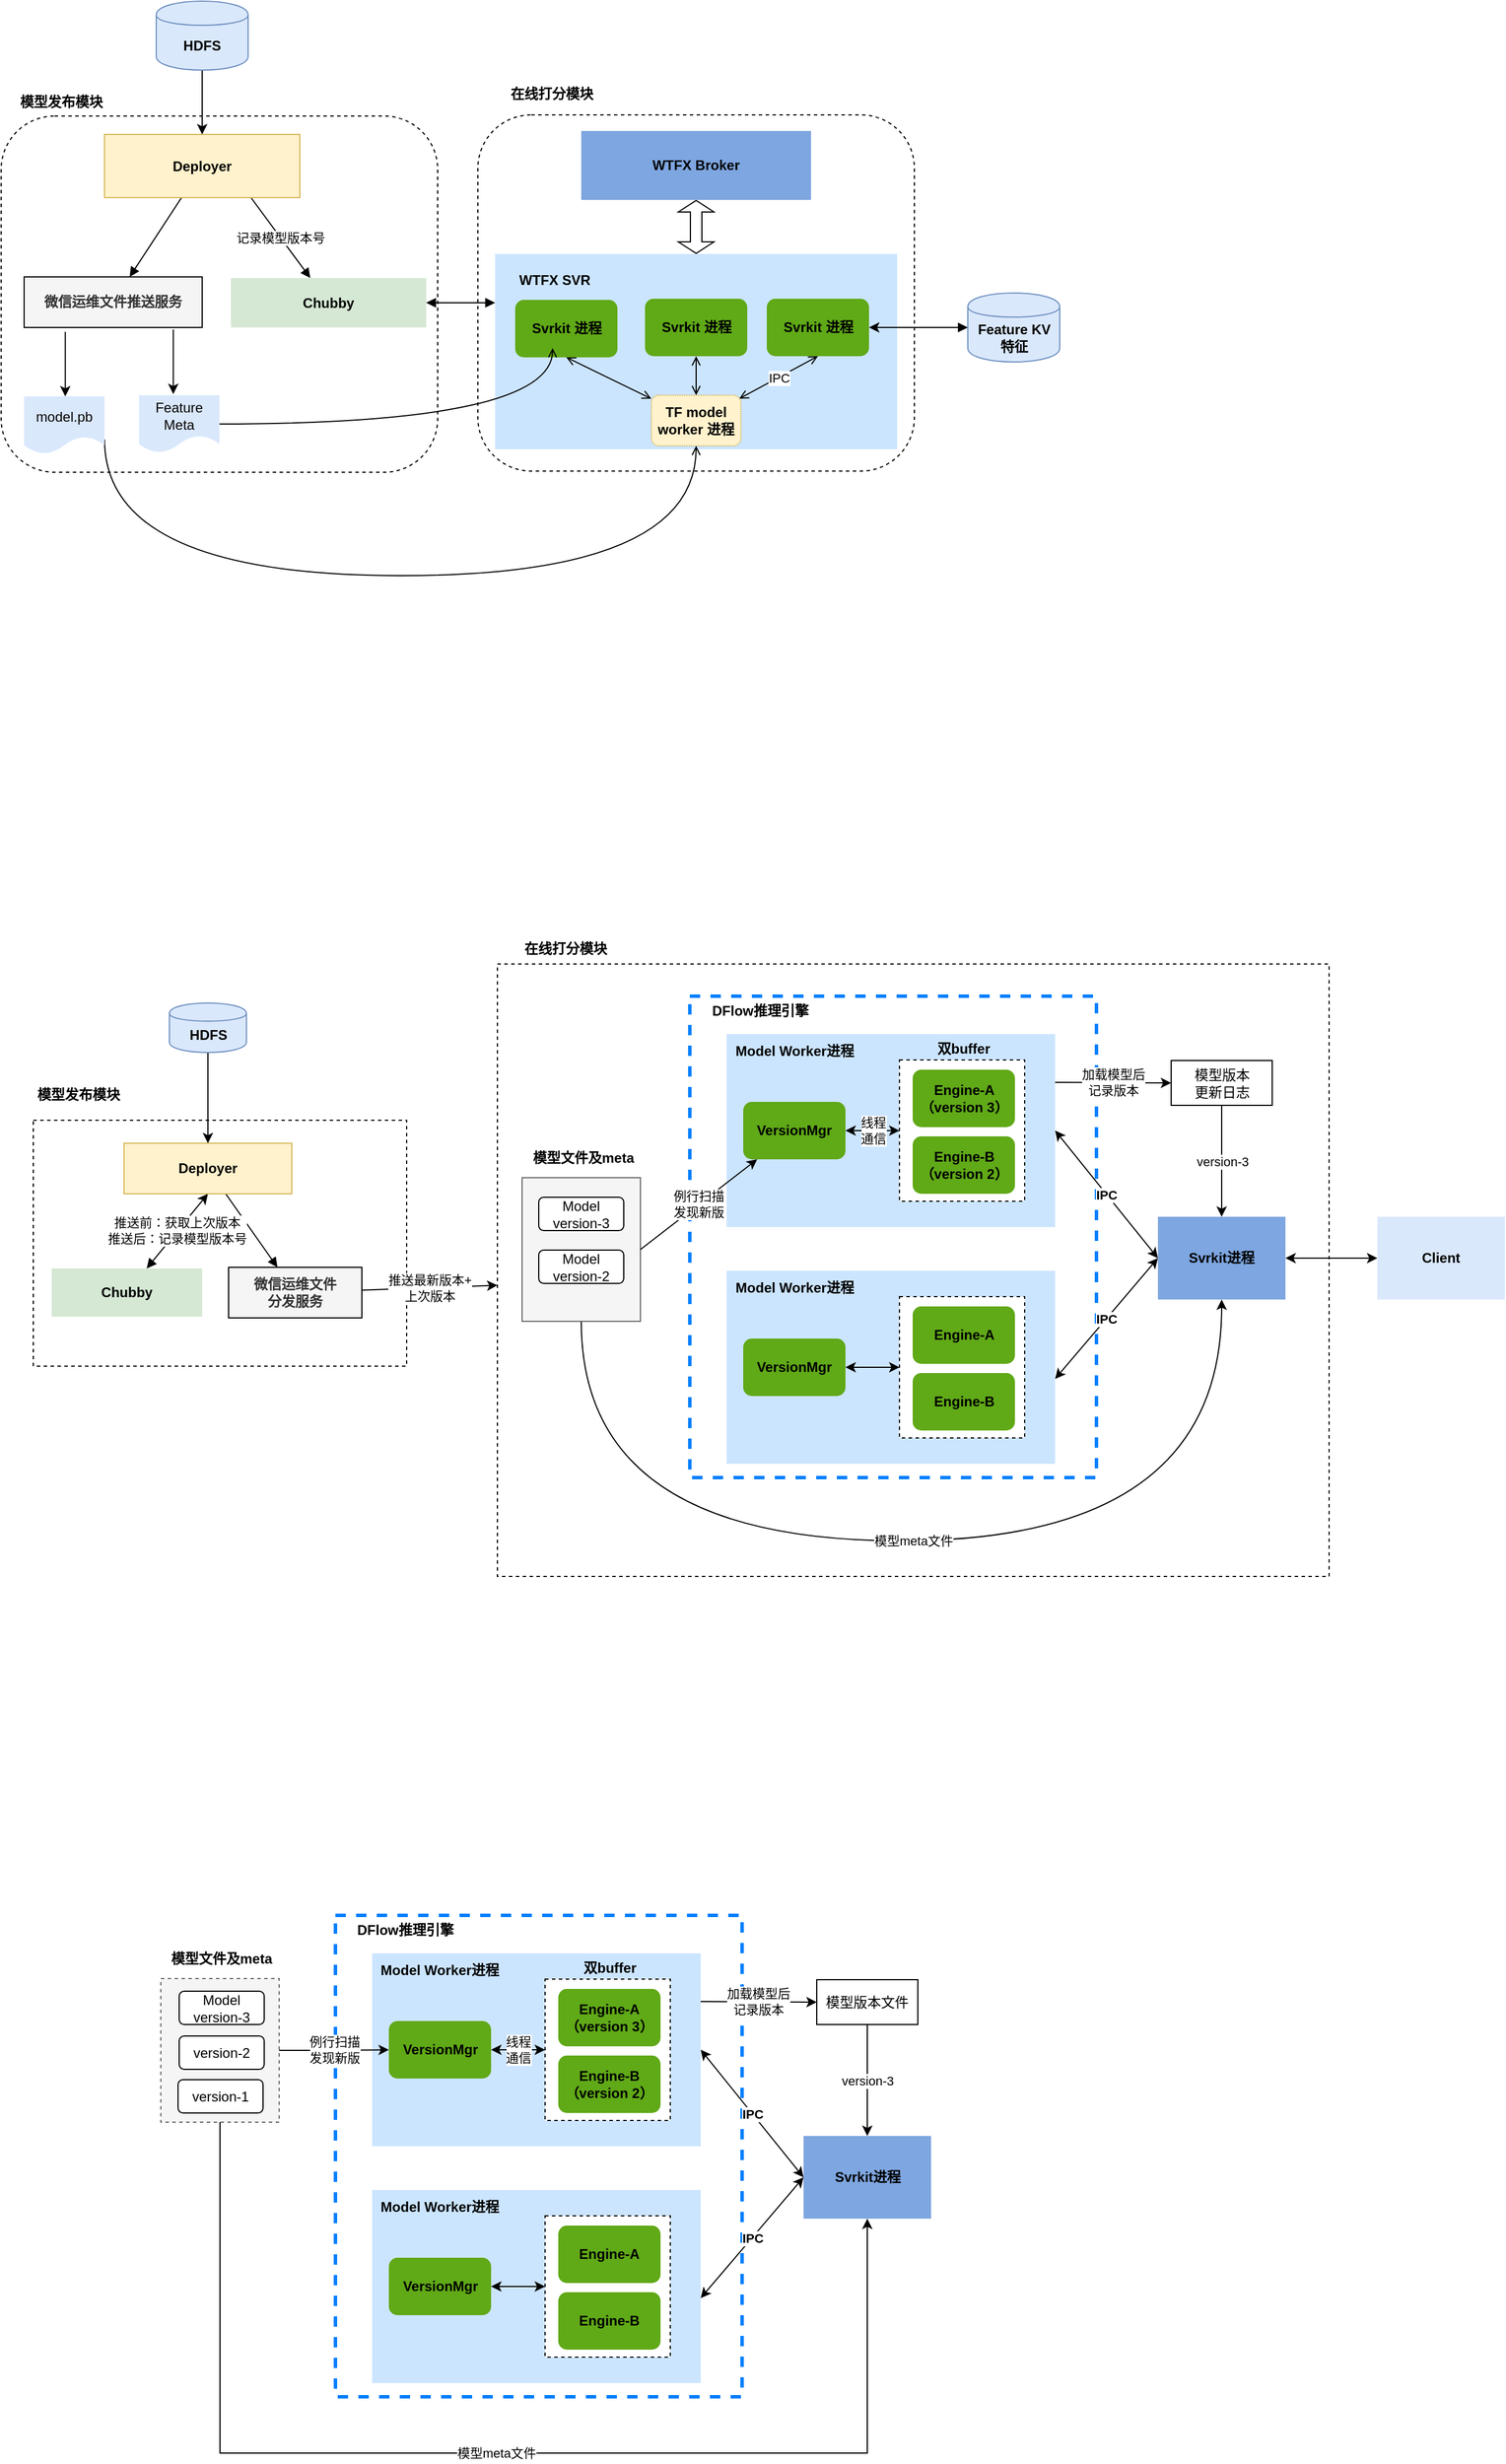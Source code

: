 <mxfile version="12.9.2" type="github">
  <diagram id="jlg6p4hdJjAZT79-fy-0" name="Page-1">
    <mxGraphModel dx="216" dy="-1846" grid="0" gridSize="10" guides="1" tooltips="1" connect="1" arrows="1" fold="1" page="1" pageScale="1" pageWidth="1169" pageHeight="827" math="0" shadow="0">
      <root>
        <mxCell id="0" />
        <mxCell id="1" parent="0" />
        <mxCell id="R3uoQCx4osy4VZ1zZKen-3" value="" style="rounded=0;whiteSpace=wrap;html=1;dashed=1;" vertex="1" parent="1">
          <mxGeometry x="1248" y="3564" width="325" height="214" as="geometry" />
        </mxCell>
        <mxCell id="R3uoQCx4osy4VZ1zZKen-147" value="" style="rounded=0;whiteSpace=wrap;html=1;dashed=1;" vertex="1" parent="1">
          <mxGeometry x="1652" y="3428" width="724" height="533" as="geometry" />
        </mxCell>
        <mxCell id="R3uoQCx4osy4VZ1zZKen-104" value="" style="rounded=0;whiteSpace=wrap;html=1;dashed=1;gradientColor=none;strokeColor=#007FFF;strokeWidth=3;" vertex="1" parent="1">
          <mxGeometry x="1511" y="4256" width="354" height="419" as="geometry" />
        </mxCell>
        <mxCell id="R3uoQCx4osy4VZ1zZKen-98" value="&lt;b&gt;IPC&lt;/b&gt;" style="rounded=0;orthogonalLoop=1;jettySize=auto;html=1;exitX=1;exitY=0.5;exitDx=0;exitDy=0;entryX=0;entryY=0.5;entryDx=0;entryDy=0;startArrow=classic;startFill=1;endArrow=classic;endFill=1;" edge="1" parent="1" source="R3uoQCx4osy4VZ1zZKen-60" target="R3uoQCx4osy4VZ1zZKen-64">
          <mxGeometry relative="1" as="geometry" />
        </mxCell>
        <mxCell id="R3uoQCx4osy4VZ1zZKen-101" value="加载模型后&lt;br&gt;记录版本" style="edgeStyle=none;rounded=0;orthogonalLoop=1;jettySize=auto;html=1;exitX=1;exitY=0.25;exitDx=0;exitDy=0;entryX=0;entryY=0.5;entryDx=0;entryDy=0;startArrow=none;startFill=0;endArrow=classic;endFill=1;" edge="1" parent="1" source="R3uoQCx4osy4VZ1zZKen-60" target="R3uoQCx4osy4VZ1zZKen-70">
          <mxGeometry relative="1" as="geometry" />
        </mxCell>
        <mxCell id="R3uoQCx4osy4VZ1zZKen-60" value="" style="rounded=0;whiteSpace=wrap;html=1;strokeColor=none;fillColor=#cce5ff;" vertex="1" parent="1">
          <mxGeometry x="1543" y="4289" width="286" height="168" as="geometry" />
        </mxCell>
        <mxCell id="R3uoQCx4osy4VZ1zZKen-82" value="" style="rounded=0;whiteSpace=wrap;html=1;gradientColor=none;dashed=1;" vertex="1" parent="1">
          <mxGeometry x="1693.5" y="4311.5" width="109" height="123" as="geometry" />
        </mxCell>
        <mxCell id="R3uoQCx4osy4VZ1zZKen-108" value="模型meta文件" style="edgeStyle=orthogonalEdgeStyle;rounded=0;orthogonalLoop=1;jettySize=auto;html=1;exitX=0.5;exitY=1;exitDx=0;exitDy=0;entryX=0.5;entryY=1;entryDx=0;entryDy=0;startArrow=none;startFill=0;endArrow=classic;endFill=1;" edge="1" parent="1" source="R3uoQCx4osy4VZ1zZKen-59" target="R3uoQCx4osy4VZ1zZKen-64">
          <mxGeometry relative="1" as="geometry">
            <Array as="points">
              <mxPoint x="1411" y="4724" />
              <mxPoint x="1974" y="4724" />
            </Array>
          </mxGeometry>
        </mxCell>
        <mxCell id="R3uoQCx4osy4VZ1zZKen-59" value="" style="rounded=0;whiteSpace=wrap;html=1;fillColor=#f5f5f5;strokeColor=#666666;fontColor=#333333;gradientColor=none;dashed=1;" vertex="1" parent="1">
          <mxGeometry x="1359" y="4311" width="103" height="125" as="geometry" />
        </mxCell>
        <mxCell id="dnJMGfBmJFgWjtmACm4c-8" value="" style="rounded=1;whiteSpace=wrap;html=1;dashed=1;" parent="1" vertex="1">
          <mxGeometry x="1635" y="2689" width="380" height="310" as="geometry" />
        </mxCell>
        <mxCell id="dnJMGfBmJFgWjtmACm4c-6" value="" style="rounded=1;whiteSpace=wrap;html=1;dashed=1;" parent="1" vertex="1">
          <mxGeometry x="1220" y="2690" width="380" height="310" as="geometry" />
        </mxCell>
        <mxCell id="Jd4I1eh-sH8zsF8_gIa--13" style="rounded=0;orthogonalLoop=1;jettySize=auto;html=1;exitX=0.5;exitY=1;exitDx=0;exitDy=0;shape=flexArrow;startArrow=block;startSize=3;endSize=3;" parent="1" source="Jd4I1eh-sH8zsF8_gIa--1" target="Jd4I1eh-sH8zsF8_gIa--3" edge="1">
          <mxGeometry relative="1" as="geometry" />
        </mxCell>
        <mxCell id="Jd4I1eh-sH8zsF8_gIa--1" value="&lt;b&gt;WTFX Broker&lt;/b&gt;" style="rounded=0;whiteSpace=wrap;html=1;labelBackgroundColor=none;strokeColor=none;strokeWidth=1;fillColor=#7EA6E0;" parent="1" vertex="1">
          <mxGeometry x="1725" y="2703" width="200" height="60" as="geometry" />
        </mxCell>
        <mxCell id="Jd4I1eh-sH8zsF8_gIa--3" value="" style="rounded=0;whiteSpace=wrap;html=1;strokeColor=none;fillColor=#cce5ff;" parent="1" vertex="1">
          <mxGeometry x="1650" y="2810" width="350" height="170" as="geometry" />
        </mxCell>
        <mxCell id="Jd4I1eh-sH8zsF8_gIa--15" style="edgeStyle=none;rounded=0;orthogonalLoop=1;jettySize=auto;html=1;exitX=0.5;exitY=1;exitDx=0;exitDy=0;startArrow=open;endArrow=open;endFill=0;startFill=0;" parent="1" source="Jd4I1eh-sH8zsF8_gIa--4" target="Jd4I1eh-sH8zsF8_gIa--7" edge="1">
          <mxGeometry relative="1" as="geometry" />
        </mxCell>
        <mxCell id="Jd4I1eh-sH8zsF8_gIa--4" value="&lt;font color=&quot;#000000&quot;&gt;&lt;b&gt;Svrkit 进程&lt;/b&gt;&lt;/font&gt;" style="rounded=1;whiteSpace=wrap;html=1;dashed=1;dashPattern=1 1;strokeColor=none;strokeWidth=1;fillColor=#60a917;fontColor=#ffffff;" parent="1" vertex="1">
          <mxGeometry x="1667.5" y="2850" width="89" height="50" as="geometry" />
        </mxCell>
        <mxCell id="Jd4I1eh-sH8zsF8_gIa--16" style="edgeStyle=none;rounded=0;orthogonalLoop=1;jettySize=auto;html=1;exitX=0.5;exitY=1;exitDx=0;exitDy=0;entryX=0.5;entryY=0;entryDx=0;entryDy=0;startArrow=open;startFill=0;endArrow=open;endFill=0;" parent="1" source="Jd4I1eh-sH8zsF8_gIa--5" target="Jd4I1eh-sH8zsF8_gIa--7" edge="1">
          <mxGeometry relative="1" as="geometry" />
        </mxCell>
        <mxCell id="Jd4I1eh-sH8zsF8_gIa--5" value="&lt;font color=&quot;#000000&quot;&gt;&lt;b&gt;Svrkit 进程&lt;/b&gt;&lt;/font&gt;" style="rounded=1;whiteSpace=wrap;html=1;dashed=1;dashPattern=1 1;strokeColor=none;strokeWidth=1;fillColor=#60a917;fontColor=#ffffff;" parent="1" vertex="1">
          <mxGeometry x="1780.5" y="2849" width="89" height="50" as="geometry" />
        </mxCell>
        <mxCell id="Jd4I1eh-sH8zsF8_gIa--17" value="IPC" style="edgeStyle=none;rounded=0;orthogonalLoop=1;jettySize=auto;html=1;exitX=0.5;exitY=1;exitDx=0;exitDy=0;entryX=0.981;entryY=0.068;entryDx=0;entryDy=0;entryPerimeter=0;startArrow=open;startFill=0;endArrow=open;endFill=0;" parent="1" source="Jd4I1eh-sH8zsF8_gIa--6" target="Jd4I1eh-sH8zsF8_gIa--7" edge="1">
          <mxGeometry relative="1" as="geometry" />
        </mxCell>
        <mxCell id="Jd4I1eh-sH8zsF8_gIa--6" value="&lt;font color=&quot;#000000&quot;&gt;&lt;b&gt;Svrkit 进程&lt;/b&gt;&lt;/font&gt;" style="rounded=1;whiteSpace=wrap;html=1;dashed=1;dashPattern=1 1;strokeColor=none;strokeWidth=1;fillColor=#60a917;fontColor=#ffffff;" parent="1" vertex="1">
          <mxGeometry x="1886.5" y="2849" width="89" height="50" as="geometry" />
        </mxCell>
        <mxCell id="Jd4I1eh-sH8zsF8_gIa--7" value="&lt;b&gt;TF model worker 进程&lt;/b&gt;" style="rounded=1;whiteSpace=wrap;html=1;dashed=1;dashPattern=1 1;strokeColor=#d6b656;strokeWidth=1;fillColor=#fff2cc;" parent="1" vertex="1">
          <mxGeometry x="1786" y="2933" width="78" height="44" as="geometry" />
        </mxCell>
        <mxCell id="Jd4I1eh-sH8zsF8_gIa--18" value="&lt;b&gt;WTFX SVR&lt;/b&gt;" style="text;html=1;strokeColor=none;fillColor=none;align=center;verticalAlign=middle;whiteSpace=wrap;rounded=0;" parent="1" vertex="1">
          <mxGeometry x="1666.5" y="2823" width="70" height="20" as="geometry" />
        </mxCell>
        <mxCell id="Jd4I1eh-sH8zsF8_gIa--20" value="" style="edgeStyle=none;rounded=0;orthogonalLoop=1;jettySize=auto;html=1;startArrow=block;" parent="1" source="Jd4I1eh-sH8zsF8_gIa--19" target="Jd4I1eh-sH8zsF8_gIa--6" edge="1">
          <mxGeometry relative="1" as="geometry" />
        </mxCell>
        <mxCell id="Jd4I1eh-sH8zsF8_gIa--19" value="&lt;b&gt;Feature KV&lt;br&gt;特征&lt;/b&gt;" style="shape=cylinder;whiteSpace=wrap;html=1;boundedLbl=1;backgroundOutline=1;strokeColor=#6c8ebf;fillColor=#dae8fc;" parent="1" vertex="1">
          <mxGeometry x="2061.5" y="2844" width="80" height="60" as="geometry" />
        </mxCell>
        <mxCell id="Jd4I1eh-sH8zsF8_gIa--25" value="" style="edgeStyle=none;rounded=0;orthogonalLoop=1;jettySize=auto;html=1;startArrow=none;endArrow=block;endFill=1;startFill=0;" parent="1" source="Jd4I1eh-sH8zsF8_gIa--21" target="Jd4I1eh-sH8zsF8_gIa--22" edge="1">
          <mxGeometry relative="1" as="geometry" />
        </mxCell>
        <mxCell id="Jd4I1eh-sH8zsF8_gIa--38" value="记录模型版本号" style="rounded=0;orthogonalLoop=1;jettySize=auto;html=1;exitX=0.75;exitY=1;exitDx=0;exitDy=0;startArrow=none;startFill=0;endArrow=block;endFill=1;" parent="1" source="Jd4I1eh-sH8zsF8_gIa--21" target="Jd4I1eh-sH8zsF8_gIa--37" edge="1">
          <mxGeometry relative="1" as="geometry" />
        </mxCell>
        <mxCell id="Jd4I1eh-sH8zsF8_gIa--21" value="&lt;b&gt;Deployer&lt;/b&gt;" style="rounded=0;whiteSpace=wrap;html=1;labelBackgroundColor=none;strokeColor=#d6b656;strokeWidth=1;fillColor=#fff2cc;" parent="1" vertex="1">
          <mxGeometry x="1310" y="2706" width="170" height="55" as="geometry" />
        </mxCell>
        <mxCell id="Jd4I1eh-sH8zsF8_gIa--22" value="&lt;b&gt;微信运维文件推送服务&lt;/b&gt;" style="rounded=0;whiteSpace=wrap;html=1;labelBackgroundColor=none;strokeColor=#000000;strokeWidth=1;fillColor=#f5f5f5;fontColor=#333333;" parent="1" vertex="1">
          <mxGeometry x="1240" y="2830" width="155" height="44" as="geometry" />
        </mxCell>
        <mxCell id="Jd4I1eh-sH8zsF8_gIa--35" style="edgeStyle=orthogonalEdgeStyle;curved=1;rounded=0;orthogonalLoop=1;jettySize=auto;html=1;exitX=1;exitY=0.75;exitDx=0;exitDy=0;entryX=0.5;entryY=1;entryDx=0;entryDy=0;startArrow=none;startFill=0;endArrow=open;endFill=0;" parent="1" source="Jd4I1eh-sH8zsF8_gIa--30" target="Jd4I1eh-sH8zsF8_gIa--7" edge="1">
          <mxGeometry relative="1" as="geometry">
            <Array as="points">
              <mxPoint x="1310" y="3090" />
              <mxPoint x="1825" y="3090" />
            </Array>
          </mxGeometry>
        </mxCell>
        <mxCell id="Jd4I1eh-sH8zsF8_gIa--30" value="model.pb" style="shape=document;whiteSpace=wrap;html=1;boundedLbl=1;strokeColor=none;fillColor=#dae8fc;" parent="1" vertex="1">
          <mxGeometry x="1240" y="2934" width="70" height="50" as="geometry" />
        </mxCell>
        <mxCell id="Jd4I1eh-sH8zsF8_gIa--36" style="edgeStyle=orthogonalEdgeStyle;curved=1;rounded=0;orthogonalLoop=1;jettySize=auto;html=1;exitX=1;exitY=0.5;exitDx=0;exitDy=0;entryX=0.143;entryY=0.482;entryDx=0;entryDy=0;startArrow=none;startFill=0;endArrow=open;endFill=0;entryPerimeter=0;" parent="1" source="Jd4I1eh-sH8zsF8_gIa--31" target="Jd4I1eh-sH8zsF8_gIa--3" edge="1">
          <mxGeometry relative="1" as="geometry">
            <Array as="points">
              <mxPoint x="1700" y="2958" />
            </Array>
          </mxGeometry>
        </mxCell>
        <mxCell id="Jd4I1eh-sH8zsF8_gIa--31" value="Feature Meta" style="shape=document;whiteSpace=wrap;html=1;boundedLbl=1;strokeColor=none;fillColor=#dae8fc;" parent="1" vertex="1">
          <mxGeometry x="1340" y="2933" width="70" height="50" as="geometry" />
        </mxCell>
        <mxCell id="Jd4I1eh-sH8zsF8_gIa--39" style="edgeStyle=none;rounded=0;orthogonalLoop=1;jettySize=auto;html=1;exitX=1;exitY=0.5;exitDx=0;exitDy=0;startArrow=block;startFill=1;endArrow=block;endFill=1;entryX=0;entryY=0.25;entryDx=0;entryDy=0;" parent="1" source="Jd4I1eh-sH8zsF8_gIa--37" target="Jd4I1eh-sH8zsF8_gIa--3" edge="1">
          <mxGeometry relative="1" as="geometry" />
        </mxCell>
        <mxCell id="Jd4I1eh-sH8zsF8_gIa--37" value="&lt;b&gt;Chubby&lt;/b&gt;" style="rounded=0;whiteSpace=wrap;html=1;labelBackgroundColor=none;strokeColor=none;strokeWidth=1;fillColor=#d5e8d4;" parent="1" vertex="1">
          <mxGeometry x="1420" y="2831" width="170" height="43" as="geometry" />
        </mxCell>
        <mxCell id="dnJMGfBmJFgWjtmACm4c-3" style="edgeStyle=orthogonalEdgeStyle;rounded=0;orthogonalLoop=1;jettySize=auto;html=1;exitX=0.25;exitY=1;exitDx=0;exitDy=0;" parent="1" edge="1">
          <mxGeometry relative="1" as="geometry">
            <mxPoint x="1369.833" y="2932" as="targetPoint" />
            <mxPoint x="1369.833" y="2875.833" as="sourcePoint" />
          </mxGeometry>
        </mxCell>
        <mxCell id="dnJMGfBmJFgWjtmACm4c-5" value="" style="edgeStyle=orthogonalEdgeStyle;rounded=0;orthogonalLoop=1;jettySize=auto;html=1;" parent="1" source="dnJMGfBmJFgWjtmACm4c-4" target="Jd4I1eh-sH8zsF8_gIa--21" edge="1">
          <mxGeometry relative="1" as="geometry" />
        </mxCell>
        <mxCell id="dnJMGfBmJFgWjtmACm4c-4" value="&lt;b&gt;HDFS&lt;/b&gt;" style="shape=cylinder;whiteSpace=wrap;html=1;boundedLbl=1;backgroundOutline=1;strokeColor=#6c8ebf;fillColor=#dae8fc;" parent="1" vertex="1">
          <mxGeometry x="1355" y="2590" width="80" height="60" as="geometry" />
        </mxCell>
        <mxCell id="dnJMGfBmJFgWjtmACm4c-7" style="edgeStyle=orthogonalEdgeStyle;rounded=0;orthogonalLoop=1;jettySize=auto;html=1;exitX=0.25;exitY=1;exitDx=0;exitDy=0;" parent="1" edge="1">
          <mxGeometry relative="1" as="geometry">
            <mxPoint x="1275.833" y="2934" as="targetPoint" />
            <mxPoint x="1275.833" y="2877.833" as="sourcePoint" />
          </mxGeometry>
        </mxCell>
        <mxCell id="dnJMGfBmJFgWjtmACm4c-11" value="&lt;b&gt;模型发布模块&lt;/b&gt;" style="text;html=1;strokeColor=none;fillColor=none;align=center;verticalAlign=middle;whiteSpace=wrap;rounded=0;dashed=1;" parent="1" vertex="1">
          <mxGeometry x="1235" y="2668" width="75" height="20" as="geometry" />
        </mxCell>
        <mxCell id="dnJMGfBmJFgWjtmACm4c-12" value="&lt;b&gt;在线打分模块&lt;/b&gt;" style="text;html=1;strokeColor=none;fillColor=none;align=center;verticalAlign=middle;whiteSpace=wrap;rounded=0;dashed=1;" parent="1" vertex="1">
          <mxGeometry x="1661.5" y="2661" width="75" height="20" as="geometry" />
        </mxCell>
        <mxCell id="R3uoQCx4osy4VZ1zZKen-17" value="" style="edgeStyle=none;rounded=0;orthogonalLoop=1;jettySize=auto;html=1;startArrow=none;endArrow=block;endFill=1;startFill=0;" edge="1" parent="1" source="R3uoQCx4osy4VZ1zZKen-19" target="R3uoQCx4osy4VZ1zZKen-20">
          <mxGeometry relative="1" as="geometry" />
        </mxCell>
        <mxCell id="R3uoQCx4osy4VZ1zZKen-18" value="推送前：获取上次版本&lt;br&gt;推送后：记录模型版本号" style="rounded=0;orthogonalLoop=1;jettySize=auto;html=1;exitX=0.5;exitY=1;exitDx=0;exitDy=0;startArrow=classic;startFill=1;endArrow=block;endFill=1;" edge="1" parent="1" source="R3uoQCx4osy4VZ1zZKen-19" target="R3uoQCx4osy4VZ1zZKen-26">
          <mxGeometry relative="1" as="geometry" />
        </mxCell>
        <mxCell id="R3uoQCx4osy4VZ1zZKen-19" value="&lt;b&gt;Deployer&lt;/b&gt;" style="rounded=0;whiteSpace=wrap;html=1;labelBackgroundColor=none;strokeColor=#d6b656;strokeWidth=1;fillColor=#fff2cc;" vertex="1" parent="1">
          <mxGeometry x="1327" y="3584" width="146" height="44" as="geometry" />
        </mxCell>
        <mxCell id="R3uoQCx4osy4VZ1zZKen-156" value="推送最新版本+&lt;br&gt;上次版本" style="rounded=0;orthogonalLoop=1;jettySize=auto;html=1;startArrow=none;startFill=0;endArrow=classic;endFill=1;" edge="1" parent="1" source="R3uoQCx4osy4VZ1zZKen-20" target="R3uoQCx4osy4VZ1zZKen-147">
          <mxGeometry relative="1" as="geometry" />
        </mxCell>
        <mxCell id="R3uoQCx4osy4VZ1zZKen-20" value="&lt;b&gt;微信运维文件&lt;br&gt;分发服务&lt;/b&gt;" style="rounded=0;whiteSpace=wrap;html=1;labelBackgroundColor=none;strokeColor=#000000;strokeWidth=1;fillColor=#f5f5f5;fontColor=#333333;" vertex="1" parent="1">
          <mxGeometry x="1418" y="3692" width="116" height="44" as="geometry" />
        </mxCell>
        <mxCell id="R3uoQCx4osy4VZ1zZKen-26" value="&lt;b&gt;Chubby&lt;/b&gt;" style="rounded=0;whiteSpace=wrap;html=1;labelBackgroundColor=none;strokeColor=none;strokeWidth=1;fillColor=#d5e8d4;" vertex="1" parent="1">
          <mxGeometry x="1264" y="3693" width="131" height="42" as="geometry" />
        </mxCell>
        <mxCell id="R3uoQCx4osy4VZ1zZKen-28" value="" style="edgeStyle=orthogonalEdgeStyle;rounded=0;orthogonalLoop=1;jettySize=auto;html=1;" edge="1" parent="1" source="R3uoQCx4osy4VZ1zZKen-29" target="R3uoQCx4osy4VZ1zZKen-19">
          <mxGeometry relative="1" as="geometry" />
        </mxCell>
        <mxCell id="R3uoQCx4osy4VZ1zZKen-29" value="&lt;b&gt;HDFS&lt;/b&gt;" style="shape=cylinder;whiteSpace=wrap;html=1;boundedLbl=1;backgroundOutline=1;strokeColor=#6c8ebf;fillColor=#dae8fc;" vertex="1" parent="1">
          <mxGeometry x="1366.5" y="3462" width="67" height="43" as="geometry" />
        </mxCell>
        <mxCell id="R3uoQCx4osy4VZ1zZKen-31" value="&lt;b&gt;模型发布模块&lt;/b&gt;" style="text;html=1;strokeColor=none;fillColor=none;align=center;verticalAlign=middle;whiteSpace=wrap;rounded=0;dashed=1;" vertex="1" parent="1">
          <mxGeometry x="1250" y="3532" width="75" height="20" as="geometry" />
        </mxCell>
        <mxCell id="R3uoQCx4osy4VZ1zZKen-56" value="Model&lt;br&gt;version-3" style="rounded=1;whiteSpace=wrap;html=1;gradientColor=none;" vertex="1" parent="1">
          <mxGeometry x="1375" y="4322" width="74" height="29" as="geometry" />
        </mxCell>
        <mxCell id="R3uoQCx4osy4VZ1zZKen-57" value="version-2" style="rounded=1;whiteSpace=wrap;html=1;gradientColor=none;" vertex="1" parent="1">
          <mxGeometry x="1375" y="4361" width="74" height="29" as="geometry" />
        </mxCell>
        <mxCell id="R3uoQCx4osy4VZ1zZKen-58" value="version-1" style="rounded=1;whiteSpace=wrap;html=1;gradientColor=none;" vertex="1" parent="1">
          <mxGeometry x="1374" y="4399" width="74" height="29" as="geometry" />
        </mxCell>
        <mxCell id="R3uoQCx4osy4VZ1zZKen-83" value="线程&lt;br&gt;通信" style="edgeStyle=entityRelationEdgeStyle;rounded=0;orthogonalLoop=1;jettySize=auto;html=1;exitX=1;exitY=0.5;exitDx=0;exitDy=0;entryX=0;entryY=0.5;entryDx=0;entryDy=0;startArrow=classic;startFill=1;endArrow=classic;endFill=1;" edge="1" parent="1" source="R3uoQCx4osy4VZ1zZKen-61" target="R3uoQCx4osy4VZ1zZKen-82">
          <mxGeometry relative="1" as="geometry" />
        </mxCell>
        <mxCell id="R3uoQCx4osy4VZ1zZKen-61" value="&lt;font color=&quot;#000000&quot;&gt;&lt;b&gt;VersionMgr&lt;br&gt;&lt;/b&gt;&lt;/font&gt;" style="rounded=1;whiteSpace=wrap;html=1;dashed=1;dashPattern=1 1;strokeColor=none;strokeWidth=1;fillColor=#60a917;fontColor=#ffffff;" vertex="1" parent="1">
          <mxGeometry x="1557.5" y="4348" width="89" height="50" as="geometry" />
        </mxCell>
        <mxCell id="R3uoQCx4osy4VZ1zZKen-62" value="&lt;font color=&quot;#000000&quot;&gt;&lt;b&gt;Engine-A&lt;br&gt;（version 3）&lt;br&gt;&lt;/b&gt;&lt;/font&gt;" style="rounded=1;whiteSpace=wrap;html=1;dashed=1;dashPattern=1 1;strokeColor=none;strokeWidth=1;fillColor=#60a917;fontColor=#ffffff;" vertex="1" parent="1">
          <mxGeometry x="1705" y="4320" width="89" height="50" as="geometry" />
        </mxCell>
        <mxCell id="R3uoQCx4osy4VZ1zZKen-63" value="&lt;b&gt;Model Worker进程&lt;br&gt;&lt;/b&gt;" style="text;html=1;strokeColor=none;fillColor=none;align=center;verticalAlign=middle;whiteSpace=wrap;rounded=0;" vertex="1" parent="1">
          <mxGeometry x="1548" y="4294" width="108" height="20" as="geometry" />
        </mxCell>
        <mxCell id="R3uoQCx4osy4VZ1zZKen-99" value="&lt;b&gt;IPC&lt;/b&gt;" style="edgeStyle=none;rounded=0;orthogonalLoop=1;jettySize=auto;html=1;exitX=0;exitY=0.5;exitDx=0;exitDy=0;entryX=1;entryY=0.56;entryDx=0;entryDy=0;entryPerimeter=0;startArrow=classic;startFill=1;endArrow=classic;endFill=1;" edge="1" parent="1" source="R3uoQCx4osy4VZ1zZKen-64" target="R3uoQCx4osy4VZ1zZKen-86">
          <mxGeometry relative="1" as="geometry" />
        </mxCell>
        <mxCell id="R3uoQCx4osy4VZ1zZKen-64" value="&lt;b&gt;Svrkit进程&lt;/b&gt;" style="rounded=0;whiteSpace=wrap;html=1;labelBackgroundColor=none;strokeColor=none;strokeWidth=1;fillColor=#7EA6E0;" vertex="1" parent="1">
          <mxGeometry x="1918.5" y="4448" width="111" height="72" as="geometry" />
        </mxCell>
        <mxCell id="R3uoQCx4osy4VZ1zZKen-65" value="&lt;b&gt;模型文件及meta&lt;br&gt;&lt;/b&gt;" style="text;html=1;strokeColor=none;fillColor=none;align=center;verticalAlign=middle;whiteSpace=wrap;rounded=0;" vertex="1" parent="1">
          <mxGeometry x="1358" y="4284" width="108" height="20" as="geometry" />
        </mxCell>
        <mxCell id="R3uoQCx4osy4VZ1zZKen-66" value="例行扫描&lt;br&gt;发现新版" style="edgeStyle=orthogonalEdgeStyle;rounded=0;orthogonalLoop=1;jettySize=auto;html=1;exitX=1;exitY=0.5;exitDx=0;exitDy=0;" edge="1" parent="1" source="R3uoQCx4osy4VZ1zZKen-59" target="R3uoQCx4osy4VZ1zZKen-61">
          <mxGeometry relative="1" as="geometry" />
        </mxCell>
        <mxCell id="R3uoQCx4osy4VZ1zZKen-107" value="version-3" style="edgeStyle=none;rounded=0;orthogonalLoop=1;jettySize=auto;html=1;exitX=0.5;exitY=1;exitDx=0;exitDy=0;startArrow=none;startFill=0;endArrow=classic;endFill=1;" edge="1" parent="1" source="R3uoQCx4osy4VZ1zZKen-70" target="R3uoQCx4osy4VZ1zZKen-64">
          <mxGeometry relative="1" as="geometry" />
        </mxCell>
        <mxCell id="R3uoQCx4osy4VZ1zZKen-70" value="模型版本文件" style="rounded=0;whiteSpace=wrap;html=1;gradientColor=none;" vertex="1" parent="1">
          <mxGeometry x="1930" y="4312" width="88" height="39" as="geometry" />
        </mxCell>
        <mxCell id="R3uoQCx4osy4VZ1zZKen-81" value="&lt;font color=&quot;#000000&quot;&gt;&lt;b&gt;Engine-B&lt;br&gt;（version 2）&lt;br&gt;&lt;/b&gt;&lt;/font&gt;" style="rounded=1;whiteSpace=wrap;html=1;dashed=1;dashPattern=1 1;strokeColor=none;strokeWidth=1;fillColor=#60a917;fontColor=#ffffff;" vertex="1" parent="1">
          <mxGeometry x="1705" y="4378" width="89" height="50" as="geometry" />
        </mxCell>
        <mxCell id="R3uoQCx4osy4VZ1zZKen-86" value="" style="rounded=0;whiteSpace=wrap;html=1;strokeColor=none;fillColor=#cce5ff;" vertex="1" parent="1">
          <mxGeometry x="1543" y="4495" width="286" height="168" as="geometry" />
        </mxCell>
        <mxCell id="R3uoQCx4osy4VZ1zZKen-87" value="" style="rounded=0;whiteSpace=wrap;html=1;gradientColor=none;dashed=1;" vertex="1" parent="1">
          <mxGeometry x="1693.5" y="4517.5" width="109" height="123" as="geometry" />
        </mxCell>
        <mxCell id="R3uoQCx4osy4VZ1zZKen-88" style="edgeStyle=entityRelationEdgeStyle;rounded=0;orthogonalLoop=1;jettySize=auto;html=1;exitX=1;exitY=0.5;exitDx=0;exitDy=0;entryX=0;entryY=0.5;entryDx=0;entryDy=0;startArrow=classic;startFill=1;endArrow=classic;endFill=1;" edge="1" parent="1" source="R3uoQCx4osy4VZ1zZKen-89" target="R3uoQCx4osy4VZ1zZKen-87">
          <mxGeometry relative="1" as="geometry" />
        </mxCell>
        <mxCell id="R3uoQCx4osy4VZ1zZKen-89" value="&lt;font color=&quot;#000000&quot;&gt;&lt;b&gt;VersionMgr&lt;br&gt;&lt;/b&gt;&lt;/font&gt;" style="rounded=1;whiteSpace=wrap;html=1;dashed=1;dashPattern=1 1;strokeColor=none;strokeWidth=1;fillColor=#60a917;fontColor=#ffffff;" vertex="1" parent="1">
          <mxGeometry x="1557.5" y="4554" width="89" height="50" as="geometry" />
        </mxCell>
        <mxCell id="R3uoQCx4osy4VZ1zZKen-90" value="&lt;font color=&quot;#000000&quot;&gt;&lt;b&gt;Engine-A&lt;br&gt;&lt;/b&gt;&lt;/font&gt;" style="rounded=1;whiteSpace=wrap;html=1;dashed=1;dashPattern=1 1;strokeColor=none;strokeWidth=1;fillColor=#60a917;fontColor=#ffffff;" vertex="1" parent="1">
          <mxGeometry x="1705" y="4526" width="89" height="50" as="geometry" />
        </mxCell>
        <mxCell id="R3uoQCx4osy4VZ1zZKen-91" value="&lt;b&gt;Model Worker进程&lt;br&gt;&lt;/b&gt;" style="text;html=1;strokeColor=none;fillColor=none;align=center;verticalAlign=middle;whiteSpace=wrap;rounded=0;" vertex="1" parent="1">
          <mxGeometry x="1548" y="4500" width="108" height="20" as="geometry" />
        </mxCell>
        <mxCell id="R3uoQCx4osy4VZ1zZKen-92" value="&lt;font color=&quot;#000000&quot;&gt;&lt;b&gt;Engine-B&lt;br&gt;&lt;/b&gt;&lt;/font&gt;" style="rounded=1;whiteSpace=wrap;html=1;dashed=1;dashPattern=1 1;strokeColor=none;strokeWidth=1;fillColor=#60a917;fontColor=#ffffff;" vertex="1" parent="1">
          <mxGeometry x="1705" y="4584" width="89" height="50" as="geometry" />
        </mxCell>
        <mxCell id="R3uoQCx4osy4VZ1zZKen-95" value="&lt;b&gt;双buffer&lt;br&gt;&lt;/b&gt;" style="text;html=1;strokeColor=none;fillColor=none;align=center;verticalAlign=middle;whiteSpace=wrap;rounded=0;" vertex="1" parent="1">
          <mxGeometry x="1695.5" y="4291.5" width="108" height="20" as="geometry" />
        </mxCell>
        <mxCell id="R3uoQCx4osy4VZ1zZKen-105" value="&lt;b&gt;DFlow推理引擎&lt;br&gt;&lt;/b&gt;" style="text;html=1;strokeColor=none;fillColor=none;align=center;verticalAlign=middle;whiteSpace=wrap;rounded=0;" vertex="1" parent="1">
          <mxGeometry x="1518" y="4259" width="108" height="20" as="geometry" />
        </mxCell>
        <mxCell id="R3uoQCx4osy4VZ1zZKen-111" value="" style="rounded=0;whiteSpace=wrap;html=1;dashed=1;gradientColor=none;strokeColor=#007FFF;strokeWidth=3;" vertex="1" parent="1">
          <mxGeometry x="1819.5" y="3456" width="354" height="419" as="geometry" />
        </mxCell>
        <mxCell id="R3uoQCx4osy4VZ1zZKen-112" value="&lt;b&gt;IPC&lt;/b&gt;" style="rounded=0;orthogonalLoop=1;jettySize=auto;html=1;exitX=1;exitY=0.5;exitDx=0;exitDy=0;entryX=0;entryY=0.5;entryDx=0;entryDy=0;startArrow=classic;startFill=1;endArrow=classic;endFill=1;" edge="1" parent="1" source="R3uoQCx4osy4VZ1zZKen-114">
          <mxGeometry relative="1" as="geometry">
            <mxPoint x="2227" y="3684" as="targetPoint" />
          </mxGeometry>
        </mxCell>
        <mxCell id="R3uoQCx4osy4VZ1zZKen-113" value="加载模型后&lt;br&gt;记录版本" style="edgeStyle=none;rounded=0;orthogonalLoop=1;jettySize=auto;html=1;exitX=1;exitY=0.25;exitDx=0;exitDy=0;entryX=0;entryY=0.5;entryDx=0;entryDy=0;startArrow=none;startFill=0;endArrow=classic;endFill=1;" edge="1" parent="1" source="R3uoQCx4osy4VZ1zZKen-114" target="R3uoQCx4osy4VZ1zZKen-130">
          <mxGeometry relative="1" as="geometry" />
        </mxCell>
        <mxCell id="R3uoQCx4osy4VZ1zZKen-114" value="" style="rounded=0;whiteSpace=wrap;html=1;strokeColor=none;fillColor=#cce5ff;" vertex="1" parent="1">
          <mxGeometry x="1851.5" y="3489" width="286" height="168" as="geometry" />
        </mxCell>
        <mxCell id="R3uoQCx4osy4VZ1zZKen-115" value="" style="rounded=0;whiteSpace=wrap;html=1;gradientColor=none;dashed=1;" vertex="1" parent="1">
          <mxGeometry x="2002" y="3511.5" width="109" height="123" as="geometry" />
        </mxCell>
        <mxCell id="R3uoQCx4osy4VZ1zZKen-116" value="模型meta文件" style="edgeStyle=orthogonalEdgeStyle;rounded=0;orthogonalLoop=1;jettySize=auto;html=1;exitX=0.5;exitY=1;exitDx=0;exitDy=0;entryX=0.5;entryY=1;entryDx=0;entryDy=0;startArrow=none;startFill=0;endArrow=classic;endFill=1;curved=1;" edge="1" parent="1" source="R3uoQCx4osy4VZ1zZKen-117">
          <mxGeometry relative="1" as="geometry">
            <Array as="points">
              <mxPoint x="1725" y="3930" />
              <mxPoint x="2283" y="3930" />
            </Array>
            <mxPoint x="2282.5" y="3720" as="targetPoint" />
          </mxGeometry>
        </mxCell>
        <mxCell id="R3uoQCx4osy4VZ1zZKen-117" value="" style="rounded=0;whiteSpace=wrap;html=1;fillColor=#f5f5f5;strokeColor=#666666;fontColor=#333333;gradientColor=none;" vertex="1" parent="1">
          <mxGeometry x="1673.5" y="3614" width="103" height="125" as="geometry" />
        </mxCell>
        <mxCell id="R3uoQCx4osy4VZ1zZKen-118" value="Model&lt;br&gt;version-3" style="rounded=1;whiteSpace=wrap;html=1;gradientColor=none;" vertex="1" parent="1">
          <mxGeometry x="1688" y="3631" width="74" height="29" as="geometry" />
        </mxCell>
        <mxCell id="R3uoQCx4osy4VZ1zZKen-119" value="Model&lt;br&gt;version-2" style="rounded=1;whiteSpace=wrap;html=1;gradientColor=none;" vertex="1" parent="1">
          <mxGeometry x="1688" y="3677" width="74" height="29" as="geometry" />
        </mxCell>
        <mxCell id="R3uoQCx4osy4VZ1zZKen-121" value="线程&lt;br&gt;通信" style="edgeStyle=entityRelationEdgeStyle;rounded=0;orthogonalLoop=1;jettySize=auto;html=1;exitX=1;exitY=0.5;exitDx=0;exitDy=0;entryX=0;entryY=0.5;entryDx=0;entryDy=0;startArrow=classic;startFill=1;endArrow=classic;endFill=1;" edge="1" parent="1" source="R3uoQCx4osy4VZ1zZKen-122" target="R3uoQCx4osy4VZ1zZKen-115">
          <mxGeometry relative="1" as="geometry" />
        </mxCell>
        <mxCell id="R3uoQCx4osy4VZ1zZKen-122" value="&lt;font color=&quot;#000000&quot;&gt;&lt;b&gt;VersionMgr&lt;br&gt;&lt;/b&gt;&lt;/font&gt;" style="rounded=1;whiteSpace=wrap;html=1;dashed=1;dashPattern=1 1;strokeColor=none;strokeWidth=1;fillColor=#60a917;fontColor=#ffffff;" vertex="1" parent="1">
          <mxGeometry x="1866" y="3548" width="89" height="50" as="geometry" />
        </mxCell>
        <mxCell id="R3uoQCx4osy4VZ1zZKen-123" value="&lt;font color=&quot;#000000&quot;&gt;&lt;b&gt;Engine-A&lt;br&gt;（version 3）&lt;br&gt;&lt;/b&gt;&lt;/font&gt;" style="rounded=1;whiteSpace=wrap;html=1;dashed=1;dashPattern=1 1;strokeColor=none;strokeWidth=1;fillColor=#60a917;fontColor=#ffffff;" vertex="1" parent="1">
          <mxGeometry x="2013.5" y="3520" width="89" height="50" as="geometry" />
        </mxCell>
        <mxCell id="R3uoQCx4osy4VZ1zZKen-124" value="&lt;b&gt;Model Worker进程&lt;br&gt;&lt;/b&gt;" style="text;html=1;strokeColor=none;fillColor=none;align=center;verticalAlign=middle;whiteSpace=wrap;rounded=0;" vertex="1" parent="1">
          <mxGeometry x="1856.5" y="3494" width="108" height="20" as="geometry" />
        </mxCell>
        <mxCell id="R3uoQCx4osy4VZ1zZKen-125" value="&lt;b&gt;IPC&lt;/b&gt;" style="edgeStyle=none;rounded=0;orthogonalLoop=1;jettySize=auto;html=1;exitX=0;exitY=0.5;exitDx=0;exitDy=0;entryX=1;entryY=0.56;entryDx=0;entryDy=0;entryPerimeter=0;startArrow=classic;startFill=1;endArrow=classic;endFill=1;" edge="1" parent="1" target="R3uoQCx4osy4VZ1zZKen-132">
          <mxGeometry relative="1" as="geometry">
            <mxPoint x="2227" y="3684" as="sourcePoint" />
          </mxGeometry>
        </mxCell>
        <mxCell id="R3uoQCx4osy4VZ1zZKen-144" value="" style="edgeStyle=none;rounded=0;orthogonalLoop=1;jettySize=auto;html=1;startArrow=classic;startFill=1;endArrow=classic;endFill=1;" edge="1" parent="1" source="R3uoQCx4osy4VZ1zZKen-126" target="R3uoQCx4osy4VZ1zZKen-143">
          <mxGeometry relative="1" as="geometry" />
        </mxCell>
        <mxCell id="R3uoQCx4osy4VZ1zZKen-126" value="&lt;b&gt;Svrkit进程&lt;/b&gt;" style="rounded=0;whiteSpace=wrap;html=1;labelBackgroundColor=none;strokeColor=none;strokeWidth=1;fillColor=#7EA6E0;" vertex="1" parent="1">
          <mxGeometry x="2227" y="3648" width="111" height="72" as="geometry" />
        </mxCell>
        <mxCell id="R3uoQCx4osy4VZ1zZKen-143" value="&lt;b&gt;Client&lt;/b&gt;" style="rounded=0;whiteSpace=wrap;html=1;labelBackgroundColor=none;strokeColor=none;strokeWidth=1;fillColor=#dae8fc;" vertex="1" parent="1">
          <mxGeometry x="2418" y="3648" width="111" height="72" as="geometry" />
        </mxCell>
        <mxCell id="R3uoQCx4osy4VZ1zZKen-127" value="&lt;b&gt;模型文件及meta&lt;br&gt;&lt;/b&gt;" style="text;html=1;strokeColor=none;fillColor=none;align=center;verticalAlign=middle;whiteSpace=wrap;rounded=0;" vertex="1" parent="1">
          <mxGeometry x="1672.5" y="3587" width="108" height="20" as="geometry" />
        </mxCell>
        <mxCell id="R3uoQCx4osy4VZ1zZKen-128" value="例行扫描&lt;br&gt;发现新版" style="rounded=0;orthogonalLoop=1;jettySize=auto;html=1;exitX=1;exitY=0.5;exitDx=0;exitDy=0;" edge="1" parent="1" source="R3uoQCx4osy4VZ1zZKen-117" target="R3uoQCx4osy4VZ1zZKen-122">
          <mxGeometry relative="1" as="geometry" />
        </mxCell>
        <mxCell id="R3uoQCx4osy4VZ1zZKen-129" value="version-3" style="edgeStyle=none;rounded=0;orthogonalLoop=1;jettySize=auto;html=1;exitX=0.5;exitY=1;exitDx=0;exitDy=0;startArrow=none;startFill=0;endArrow=classic;endFill=1;" edge="1" parent="1" source="R3uoQCx4osy4VZ1zZKen-130">
          <mxGeometry relative="1" as="geometry">
            <mxPoint x="2282.5" y="3648" as="targetPoint" />
          </mxGeometry>
        </mxCell>
        <mxCell id="R3uoQCx4osy4VZ1zZKen-130" value="模型版本&lt;br&gt;更新日志" style="rounded=0;whiteSpace=wrap;html=1;gradientColor=none;" vertex="1" parent="1">
          <mxGeometry x="2238.5" y="3512" width="88" height="39" as="geometry" />
        </mxCell>
        <mxCell id="R3uoQCx4osy4VZ1zZKen-131" value="&lt;font color=&quot;#000000&quot;&gt;&lt;b&gt;Engine-B&lt;br&gt;（version 2）&lt;br&gt;&lt;/b&gt;&lt;/font&gt;" style="rounded=1;whiteSpace=wrap;html=1;dashed=1;dashPattern=1 1;strokeColor=none;strokeWidth=1;fillColor=#60a917;fontColor=#ffffff;" vertex="1" parent="1">
          <mxGeometry x="2013.5" y="3578" width="89" height="50" as="geometry" />
        </mxCell>
        <mxCell id="R3uoQCx4osy4VZ1zZKen-132" value="" style="rounded=0;whiteSpace=wrap;html=1;strokeColor=none;fillColor=#cce5ff;" vertex="1" parent="1">
          <mxGeometry x="1851.5" y="3695" width="286" height="168" as="geometry" />
        </mxCell>
        <mxCell id="R3uoQCx4osy4VZ1zZKen-133" value="" style="rounded=0;whiteSpace=wrap;html=1;gradientColor=none;dashed=1;" vertex="1" parent="1">
          <mxGeometry x="2002" y="3717.5" width="109" height="123" as="geometry" />
        </mxCell>
        <mxCell id="R3uoQCx4osy4VZ1zZKen-134" style="edgeStyle=entityRelationEdgeStyle;rounded=0;orthogonalLoop=1;jettySize=auto;html=1;exitX=1;exitY=0.5;exitDx=0;exitDy=0;entryX=0;entryY=0.5;entryDx=0;entryDy=0;startArrow=classic;startFill=1;endArrow=classic;endFill=1;" edge="1" parent="1" source="R3uoQCx4osy4VZ1zZKen-135" target="R3uoQCx4osy4VZ1zZKen-133">
          <mxGeometry relative="1" as="geometry" />
        </mxCell>
        <mxCell id="R3uoQCx4osy4VZ1zZKen-135" value="&lt;font color=&quot;#000000&quot;&gt;&lt;b&gt;VersionMgr&lt;br&gt;&lt;/b&gt;&lt;/font&gt;" style="rounded=1;whiteSpace=wrap;html=1;dashed=1;dashPattern=1 1;strokeColor=none;strokeWidth=1;fillColor=#60a917;fontColor=#ffffff;" vertex="1" parent="1">
          <mxGeometry x="1866" y="3754" width="89" height="50" as="geometry" />
        </mxCell>
        <mxCell id="R3uoQCx4osy4VZ1zZKen-136" value="&lt;font color=&quot;#000000&quot;&gt;&lt;b&gt;Engine-A&lt;br&gt;&lt;/b&gt;&lt;/font&gt;" style="rounded=1;whiteSpace=wrap;html=1;dashed=1;dashPattern=1 1;strokeColor=none;strokeWidth=1;fillColor=#60a917;fontColor=#ffffff;" vertex="1" parent="1">
          <mxGeometry x="2013.5" y="3726" width="89" height="50" as="geometry" />
        </mxCell>
        <mxCell id="R3uoQCx4osy4VZ1zZKen-137" value="&lt;b&gt;Model Worker进程&lt;br&gt;&lt;/b&gt;" style="text;html=1;strokeColor=none;fillColor=none;align=center;verticalAlign=middle;whiteSpace=wrap;rounded=0;" vertex="1" parent="1">
          <mxGeometry x="1856.5" y="3700" width="108" height="20" as="geometry" />
        </mxCell>
        <mxCell id="R3uoQCx4osy4VZ1zZKen-138" value="&lt;font color=&quot;#000000&quot;&gt;&lt;b&gt;Engine-B&lt;br&gt;&lt;/b&gt;&lt;/font&gt;" style="rounded=1;whiteSpace=wrap;html=1;dashed=1;dashPattern=1 1;strokeColor=none;strokeWidth=1;fillColor=#60a917;fontColor=#ffffff;" vertex="1" parent="1">
          <mxGeometry x="2013.5" y="3784" width="89" height="50" as="geometry" />
        </mxCell>
        <mxCell id="R3uoQCx4osy4VZ1zZKen-139" value="&lt;b&gt;双buffer&lt;br&gt;&lt;/b&gt;" style="text;html=1;strokeColor=none;fillColor=none;align=center;verticalAlign=middle;whiteSpace=wrap;rounded=0;" vertex="1" parent="1">
          <mxGeometry x="2004" y="3491.5" width="108" height="20" as="geometry" />
        </mxCell>
        <mxCell id="R3uoQCx4osy4VZ1zZKen-140" value="&lt;b&gt;DFlow推理引擎&lt;br&gt;&lt;/b&gt;" style="text;html=1;strokeColor=none;fillColor=none;align=center;verticalAlign=middle;whiteSpace=wrap;rounded=0;" vertex="1" parent="1">
          <mxGeometry x="1826.5" y="3459" width="108" height="20" as="geometry" />
        </mxCell>
        <mxCell id="R3uoQCx4osy4VZ1zZKen-157" value="&lt;b&gt;在线打分模块&lt;/b&gt;" style="text;html=1;strokeColor=none;fillColor=none;align=center;verticalAlign=middle;whiteSpace=wrap;rounded=0;dashed=1;" vertex="1" parent="1">
          <mxGeometry x="1673.5" y="3405" width="75" height="20" as="geometry" />
        </mxCell>
      </root>
    </mxGraphModel>
  </diagram>
</mxfile>
